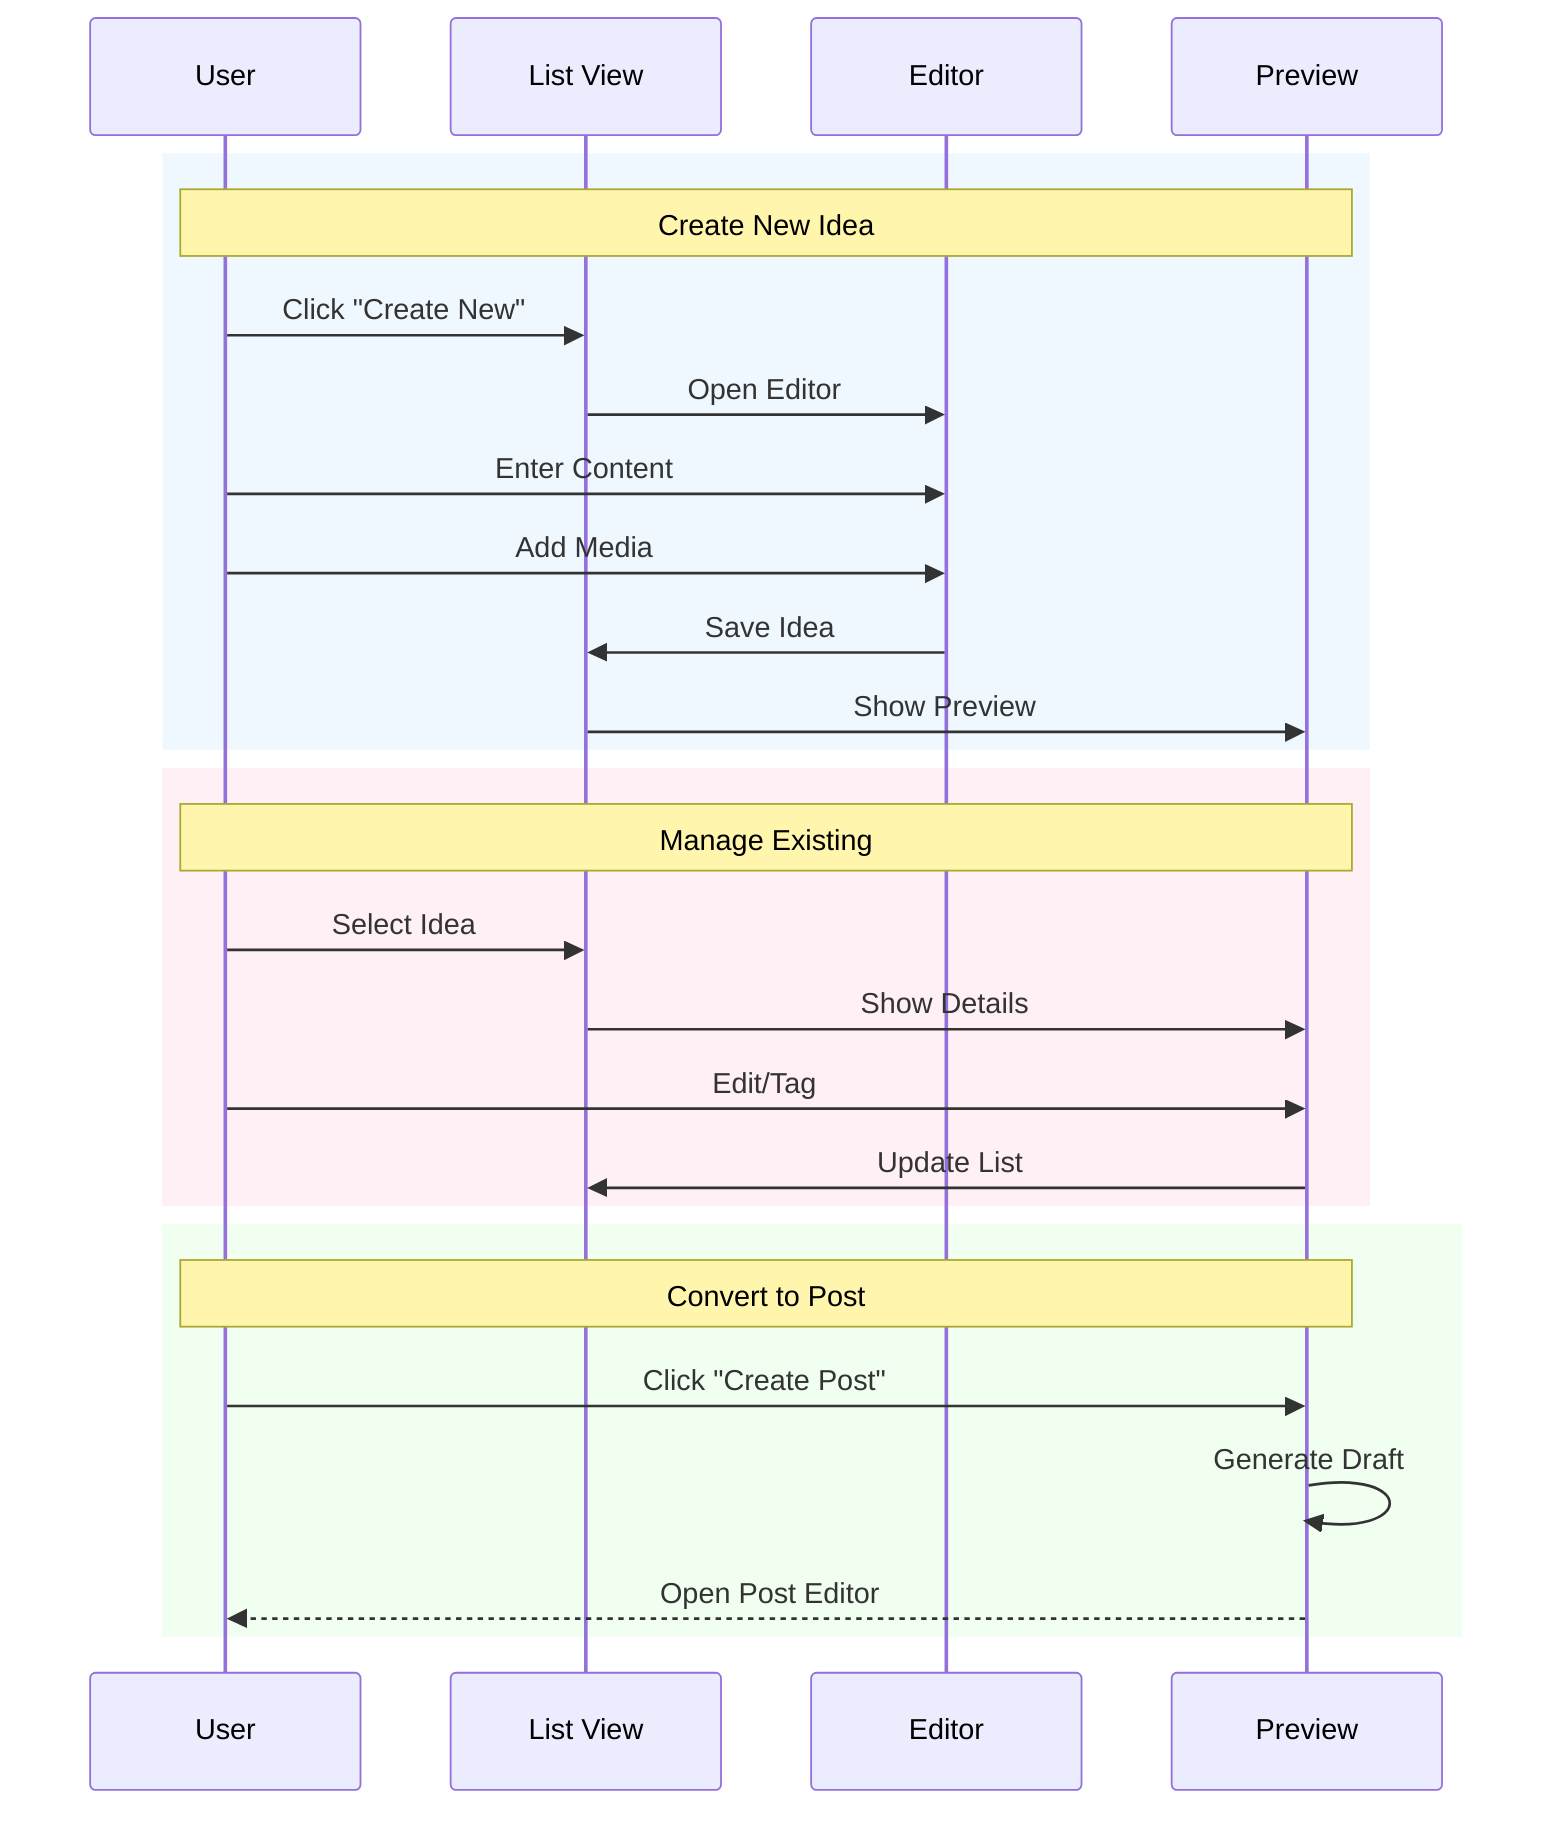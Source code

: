 sequenceDiagram
    participant U as User
    participant L as List View
    participant E as Editor
    participant P as Preview
    
    rect rgb(240, 248, 255)
        Note over U,P: Create New Idea
        U->>L: Click "Create New"
        L->>E: Open Editor
        U->>E: Enter Content
        U->>E: Add Media
        E->>L: Save Idea
        L->>P: Show Preview
    end
    
    rect rgb(255, 240, 245)
        Note over U,P: Manage Existing
        U->>L: Select Idea
        L->>P: Show Details
        U->>P: Edit/Tag
        P->>L: Update List
    end
    
    rect rgb(240, 255, 240)
        Note over U,P: Convert to Post
        U->>P: Click "Create Post"
        P->>P: Generate Draft
        P-->>U: Open Post Editor
    end